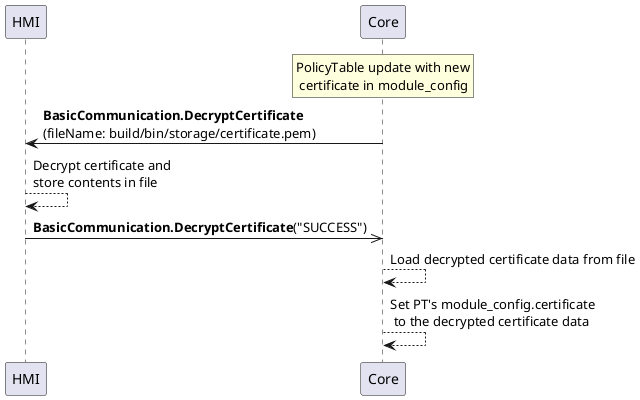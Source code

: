 @startuml DecryptCertificate
participant HMI
participant Core

rnote over Core: PolicyTable update with new\n certificate in module_config

Core -> HMI: <b>BasicCommunication.DecryptCertificate</b>\n(fileName: build/bin/storage/certificate.pem)
HMI --> HMI: Decrypt certificate and\nstore contents in file
HMI ->> Core: <b>BasicCommunication.DecryptCertificate</b>("SUCCESS")
Core --> Core: Load decrypted certificate data from file
Core --> Core: Set PT's module_config.certificate\n to the decrypted certificate data

@enduml
